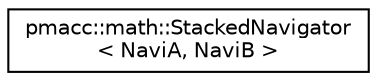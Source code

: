 digraph "Graphical Class Hierarchy"
{
 // LATEX_PDF_SIZE
  edge [fontname="Helvetica",fontsize="10",labelfontname="Helvetica",labelfontsize="10"];
  node [fontname="Helvetica",fontsize="10",shape=record];
  rankdir="LR";
  Node0 [label="pmacc::math::StackedNavigator\l\< NaviA, NaviB \>",height=0.2,width=0.4,color="black", fillcolor="white", style="filled",URL="$structpmacc_1_1math_1_1_stacked_navigator.html",tooltip=" "];
}
